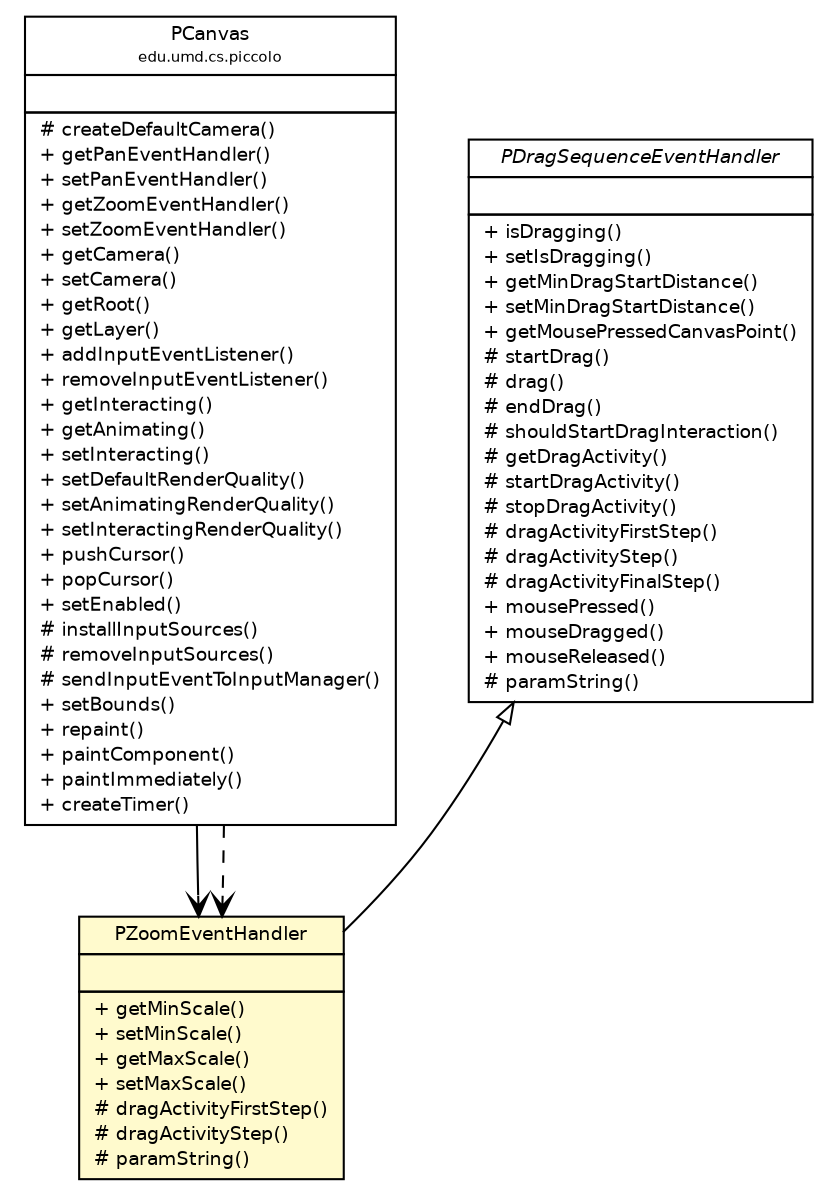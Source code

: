 #!/usr/local/bin/dot
#
# Class diagram 
# Generated by UmlGraph version 4.6 (http://www.spinellis.gr/sw/umlgraph)
#

digraph G {
	edge [fontname="Helvetica",fontsize=10,labelfontname="Helvetica",labelfontsize=10];
	node [fontname="Helvetica",fontsize=10,shape=plaintext];
	// edu.umd.cs.piccolo.PCanvas
	c1129 [label=<<table border="0" cellborder="1" cellspacing="0" cellpadding="2" port="p" href="../PCanvas.html">
		<tr><td><table border="0" cellspacing="0" cellpadding="1">
			<tr><td> PCanvas </td></tr>
			<tr><td><font point-size="7.0"> edu.umd.cs.piccolo </font></td></tr>
		</table></td></tr>
		<tr><td><table border="0" cellspacing="0" cellpadding="1">
			<tr><td align="left">  </td></tr>
		</table></td></tr>
		<tr><td><table border="0" cellspacing="0" cellpadding="1">
			<tr><td align="left"> # createDefaultCamera() </td></tr>
			<tr><td align="left"> + getPanEventHandler() </td></tr>
			<tr><td align="left"> + setPanEventHandler() </td></tr>
			<tr><td align="left"> + getZoomEventHandler() </td></tr>
			<tr><td align="left"> + setZoomEventHandler() </td></tr>
			<tr><td align="left"> + getCamera() </td></tr>
			<tr><td align="left"> + setCamera() </td></tr>
			<tr><td align="left"> + getRoot() </td></tr>
			<tr><td align="left"> + getLayer() </td></tr>
			<tr><td align="left"> + addInputEventListener() </td></tr>
			<tr><td align="left"> + removeInputEventListener() </td></tr>
			<tr><td align="left"> + getInteracting() </td></tr>
			<tr><td align="left"> + getAnimating() </td></tr>
			<tr><td align="left"> + setInteracting() </td></tr>
			<tr><td align="left"> + setDefaultRenderQuality() </td></tr>
			<tr><td align="left"> + setAnimatingRenderQuality() </td></tr>
			<tr><td align="left"> + setInteractingRenderQuality() </td></tr>
			<tr><td align="left"> + pushCursor() </td></tr>
			<tr><td align="left"> + popCursor() </td></tr>
			<tr><td align="left"> + setEnabled() </td></tr>
			<tr><td align="left"> # installInputSources() </td></tr>
			<tr><td align="left"> # removeInputSources() </td></tr>
			<tr><td align="left"> # sendInputEventToInputManager() </td></tr>
			<tr><td align="left"> + setBounds() </td></tr>
			<tr><td align="left"> + repaint() </td></tr>
			<tr><td align="left"> + paintComponent() </td></tr>
			<tr><td align="left"> + paintImmediately() </td></tr>
			<tr><td align="left"> + createTimer() </td></tr>
		</table></td></tr>
		</table>>, fontname="Helvetica", fontcolor="black", fontsize=9.0];
	// edu.umd.cs.piccolo.event.PDragSequenceEventHandler
	c1130 [label=<<table border="0" cellborder="1" cellspacing="0" cellpadding="2" port="p" href="./PDragSequenceEventHandler.html">
		<tr><td><table border="0" cellspacing="0" cellpadding="1">
			<tr><td><font face="Helvetica-Oblique"> PDragSequenceEventHandler </font></td></tr>
		</table></td></tr>
		<tr><td><table border="0" cellspacing="0" cellpadding="1">
			<tr><td align="left">  </td></tr>
		</table></td></tr>
		<tr><td><table border="0" cellspacing="0" cellpadding="1">
			<tr><td align="left"> + isDragging() </td></tr>
			<tr><td align="left"> + setIsDragging() </td></tr>
			<tr><td align="left"> + getMinDragStartDistance() </td></tr>
			<tr><td align="left"> + setMinDragStartDistance() </td></tr>
			<tr><td align="left"> + getMousePressedCanvasPoint() </td></tr>
			<tr><td align="left"> # startDrag() </td></tr>
			<tr><td align="left"> # drag() </td></tr>
			<tr><td align="left"> # endDrag() </td></tr>
			<tr><td align="left"> # shouldStartDragInteraction() </td></tr>
			<tr><td align="left"> # getDragActivity() </td></tr>
			<tr><td align="left"> # startDragActivity() </td></tr>
			<tr><td align="left"> # stopDragActivity() </td></tr>
			<tr><td align="left"> # dragActivityFirstStep() </td></tr>
			<tr><td align="left"> # dragActivityStep() </td></tr>
			<tr><td align="left"> # dragActivityFinalStep() </td></tr>
			<tr><td align="left"> + mousePressed() </td></tr>
			<tr><td align="left"> + mouseDragged() </td></tr>
			<tr><td align="left"> + mouseReleased() </td></tr>
			<tr><td align="left"> # paramString() </td></tr>
		</table></td></tr>
		</table>>, fontname="Helvetica", fontcolor="black", fontsize=9.0];
	// edu.umd.cs.piccolo.event.PZoomEventHandler
	c1133 [label=<<table border="0" cellborder="1" cellspacing="0" cellpadding="2" port="p" bgcolor="lemonChiffon" href="./PZoomEventHandler.html">
		<tr><td><table border="0" cellspacing="0" cellpadding="1">
			<tr><td> PZoomEventHandler </td></tr>
		</table></td></tr>
		<tr><td><table border="0" cellspacing="0" cellpadding="1">
			<tr><td align="left">  </td></tr>
		</table></td></tr>
		<tr><td><table border="0" cellspacing="0" cellpadding="1">
			<tr><td align="left"> + getMinScale() </td></tr>
			<tr><td align="left"> + setMinScale() </td></tr>
			<tr><td align="left"> + getMaxScale() </td></tr>
			<tr><td align="left"> + setMaxScale() </td></tr>
			<tr><td align="left"> # dragActivityFirstStep() </td></tr>
			<tr><td align="left"> # dragActivityStep() </td></tr>
			<tr><td align="left"> # paramString() </td></tr>
		</table></td></tr>
		</table>>, fontname="Helvetica", fontcolor="black", fontsize=9.0];
	//edu.umd.cs.piccolo.event.PZoomEventHandler extends edu.umd.cs.piccolo.event.PDragSequenceEventHandler
	c1130:p -> c1133:p [dir=back,arrowtail=empty];
	// edu.umd.cs.piccolo.PCanvas NAVASSOC edu.umd.cs.piccolo.event.PZoomEventHandler
	c1129:p -> c1133:p [taillabel="", label="", headlabel="", fontname="Helvetica", fontcolor="black", fontsize=10.0, color="black", arrowhead=open];
	// edu.umd.cs.piccolo.PCanvas DEPEND edu.umd.cs.piccolo.event.PZoomEventHandler
	c1129:p -> c1133:p [taillabel="", label="", headlabel="", fontname="Helvetica", fontcolor="black", fontsize=10.0, color="black", arrowhead=open, style=dashed];
}

